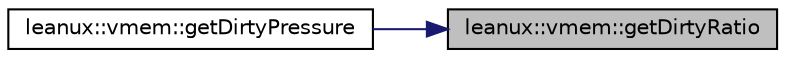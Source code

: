 digraph "leanux::vmem::getDirtyRatio"
{
 // LATEX_PDF_SIZE
  bgcolor="transparent";
  edge [fontname="Helvetica",fontsize="10",labelfontname="Helvetica",labelfontsize="10"];
  node [fontname="Helvetica",fontsize="10",shape=record];
  rankdir="RL";
  Node1 [label="leanux::vmem::getDirtyRatio",height=0.2,width=0.4,color="black", fillcolor="grey75", style="filled", fontcolor="black",tooltip="get /proc/sys/vm/dirty_ratio"];
  Node1 -> Node2 [dir="back",color="midnightblue",fontsize="10",style="solid",fontname="Helvetica"];
  Node2 [label="leanux::vmem::getDirtyPressure",height=0.2,width=0.4,color="black",URL="$namespaceleanux_1_1vmem.html#ab18065f52780cb0cbf8c13ce06bb3d8d",tooltip=" "];
}
